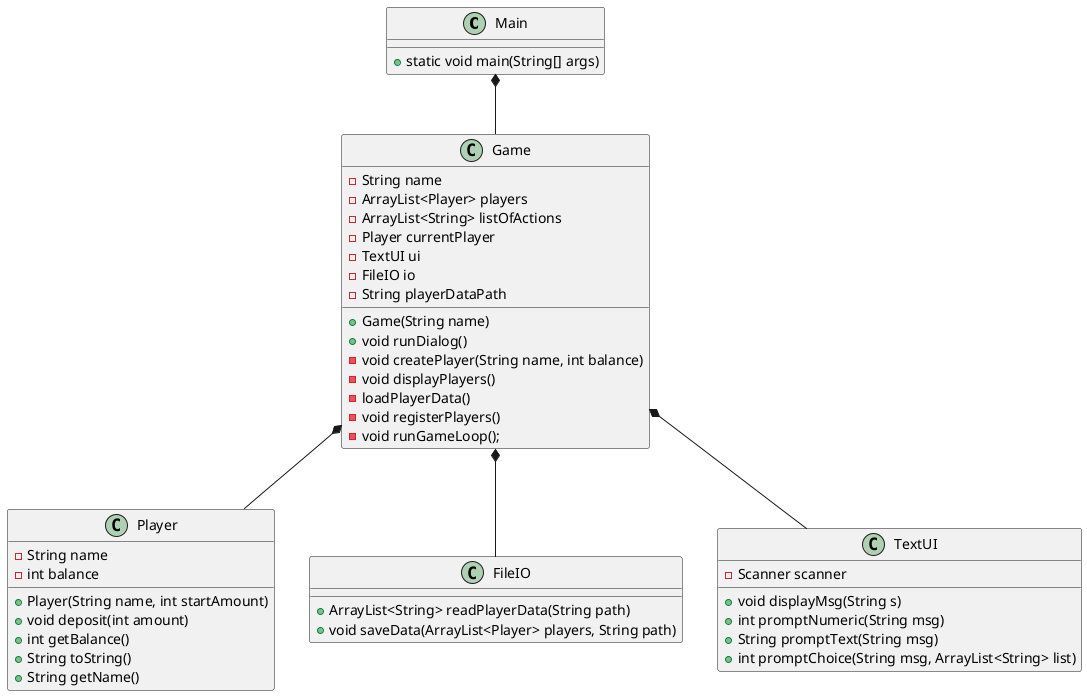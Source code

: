 @startuml
class Main{
+ static void main(String[] args)
}


class Game{
 - String name
 - ArrayList<Player> players
 - ArrayList<String> listOfActions
 - Player currentPlayer
 - TextUI ui
 - FileIO io
 - String playerDataPath
 + Game(String name)
 + void runDialog()
 - void createPlayer(String name, int balance)
  - void displayPlayers()
  ' new: we will load the data as strings and create player objects from the data in each element
  - loadPlayerData()
 ' new: in a turnbased game we would want to create as many players as the game allows
 - void registerPlayers()
 'new: we need a loop to manage each players' turn during the life cycle of the game
 - void runGameLoop();

}

class Player{
- String name
- int balance
+ Player(String name, int startAmount)
+ void deposit(int amount)
+ int getBalance()
+ String toString()
+ String getName()

}
class FileIO{
+ ArrayList<String> readPlayerData(String path)
+ void saveData(ArrayList<Player> players, String path)
}

class TextUI{
- Scanner scanner
+ void displayMsg(String s)
+ int promptNumeric(String msg)
+ String promptText(String msg)
+ int promptChoice(String msg, ArrayList<String> list)

}

Game *-- TextUI
Main *-- Game
Game *-- Player
Game *-- FileIO

@enduml